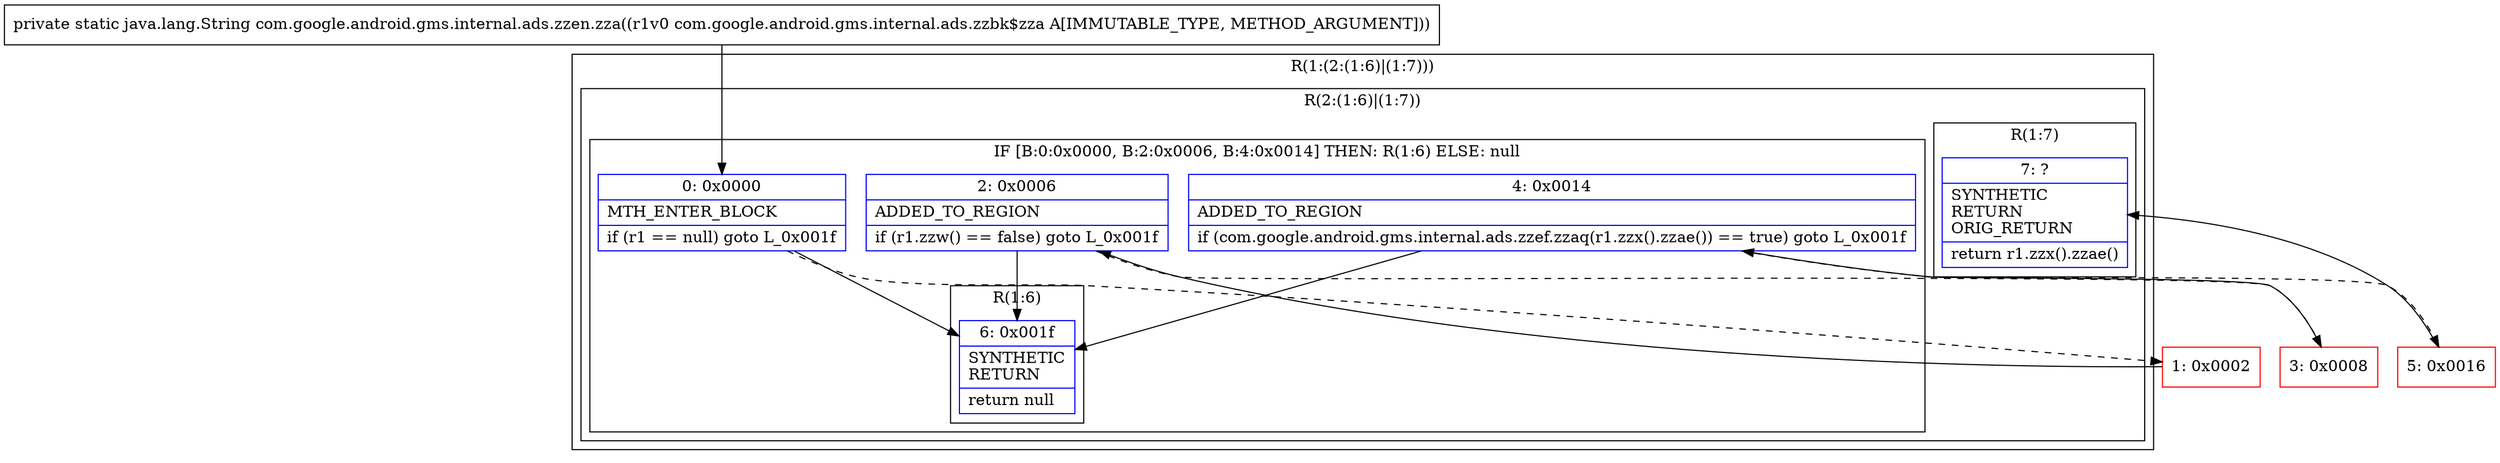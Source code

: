 digraph "CFG forcom.google.android.gms.internal.ads.zzen.zza(Lcom\/google\/android\/gms\/internal\/ads\/zzbk$zza;)Ljava\/lang\/String;" {
subgraph cluster_Region_1741205305 {
label = "R(1:(2:(1:6)|(1:7)))";
node [shape=record,color=blue];
subgraph cluster_Region_1924659703 {
label = "R(2:(1:6)|(1:7))";
node [shape=record,color=blue];
subgraph cluster_IfRegion_148455600 {
label = "IF [B:0:0x0000, B:2:0x0006, B:4:0x0014] THEN: R(1:6) ELSE: null";
node [shape=record,color=blue];
Node_0 [shape=record,label="{0\:\ 0x0000|MTH_ENTER_BLOCK\l|if (r1 == null) goto L_0x001f\l}"];
Node_2 [shape=record,label="{2\:\ 0x0006|ADDED_TO_REGION\l|if (r1.zzw() == false) goto L_0x001f\l}"];
Node_4 [shape=record,label="{4\:\ 0x0014|ADDED_TO_REGION\l|if (com.google.android.gms.internal.ads.zzef.zzaq(r1.zzx().zzae()) == true) goto L_0x001f\l}"];
subgraph cluster_Region_1085403251 {
label = "R(1:6)";
node [shape=record,color=blue];
Node_6 [shape=record,label="{6\:\ 0x001f|SYNTHETIC\lRETURN\l|return null\l}"];
}
}
subgraph cluster_Region_1646411323 {
label = "R(1:7)";
node [shape=record,color=blue];
Node_7 [shape=record,label="{7\:\ ?|SYNTHETIC\lRETURN\lORIG_RETURN\l|return r1.zzx().zzae()\l}"];
}
}
}
Node_1 [shape=record,color=red,label="{1\:\ 0x0002}"];
Node_3 [shape=record,color=red,label="{3\:\ 0x0008}"];
Node_5 [shape=record,color=red,label="{5\:\ 0x0016}"];
MethodNode[shape=record,label="{private static java.lang.String com.google.android.gms.internal.ads.zzen.zza((r1v0 com.google.android.gms.internal.ads.zzbk$zza A[IMMUTABLE_TYPE, METHOD_ARGUMENT])) }"];
MethodNode -> Node_0;
Node_0 -> Node_1[style=dashed];
Node_0 -> Node_6;
Node_2 -> Node_3[style=dashed];
Node_2 -> Node_6;
Node_4 -> Node_5[style=dashed];
Node_4 -> Node_6;
Node_1 -> Node_2;
Node_3 -> Node_4;
Node_5 -> Node_7;
}

